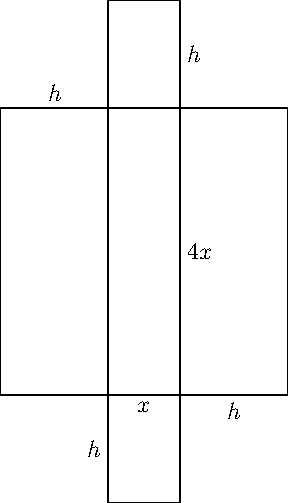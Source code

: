 size(72*2,0);

real x = 1;
real k = 4; 
real h = 1.5;

path b0 = (0,0)--(x,0)--(x,k*x)--(0,k*x)--cycle;
path s1 = (0,0)--(0,-h)--(x,-h)--(x,0)--cycle;
path s2 = (x,0)--(x+h,0)--(x+h,k*x)--(x,k*x)--cycle;
path s3 = (x,k*x)--(x,k*x+h)--(0,k*x+h)--(0,k*x)--cycle;
path s4 = (0,k*x)--(-h,k*x)--(-h,0)--(0,0)--cycle;

draw(b0);
draw(s1);
draw(s2);
draw(s3);
draw(s4);

label("$x$",(x/2,0),S);
label("$"+(string)k+"x$",(x,k*x/2),E);
label("$h$",(x+h/2,0),S);
label("$h$",(x,k*x+h/2),E);
label("$h$",(-h/2,k*x),N);
label("$h$",(0,-h/2),W);
